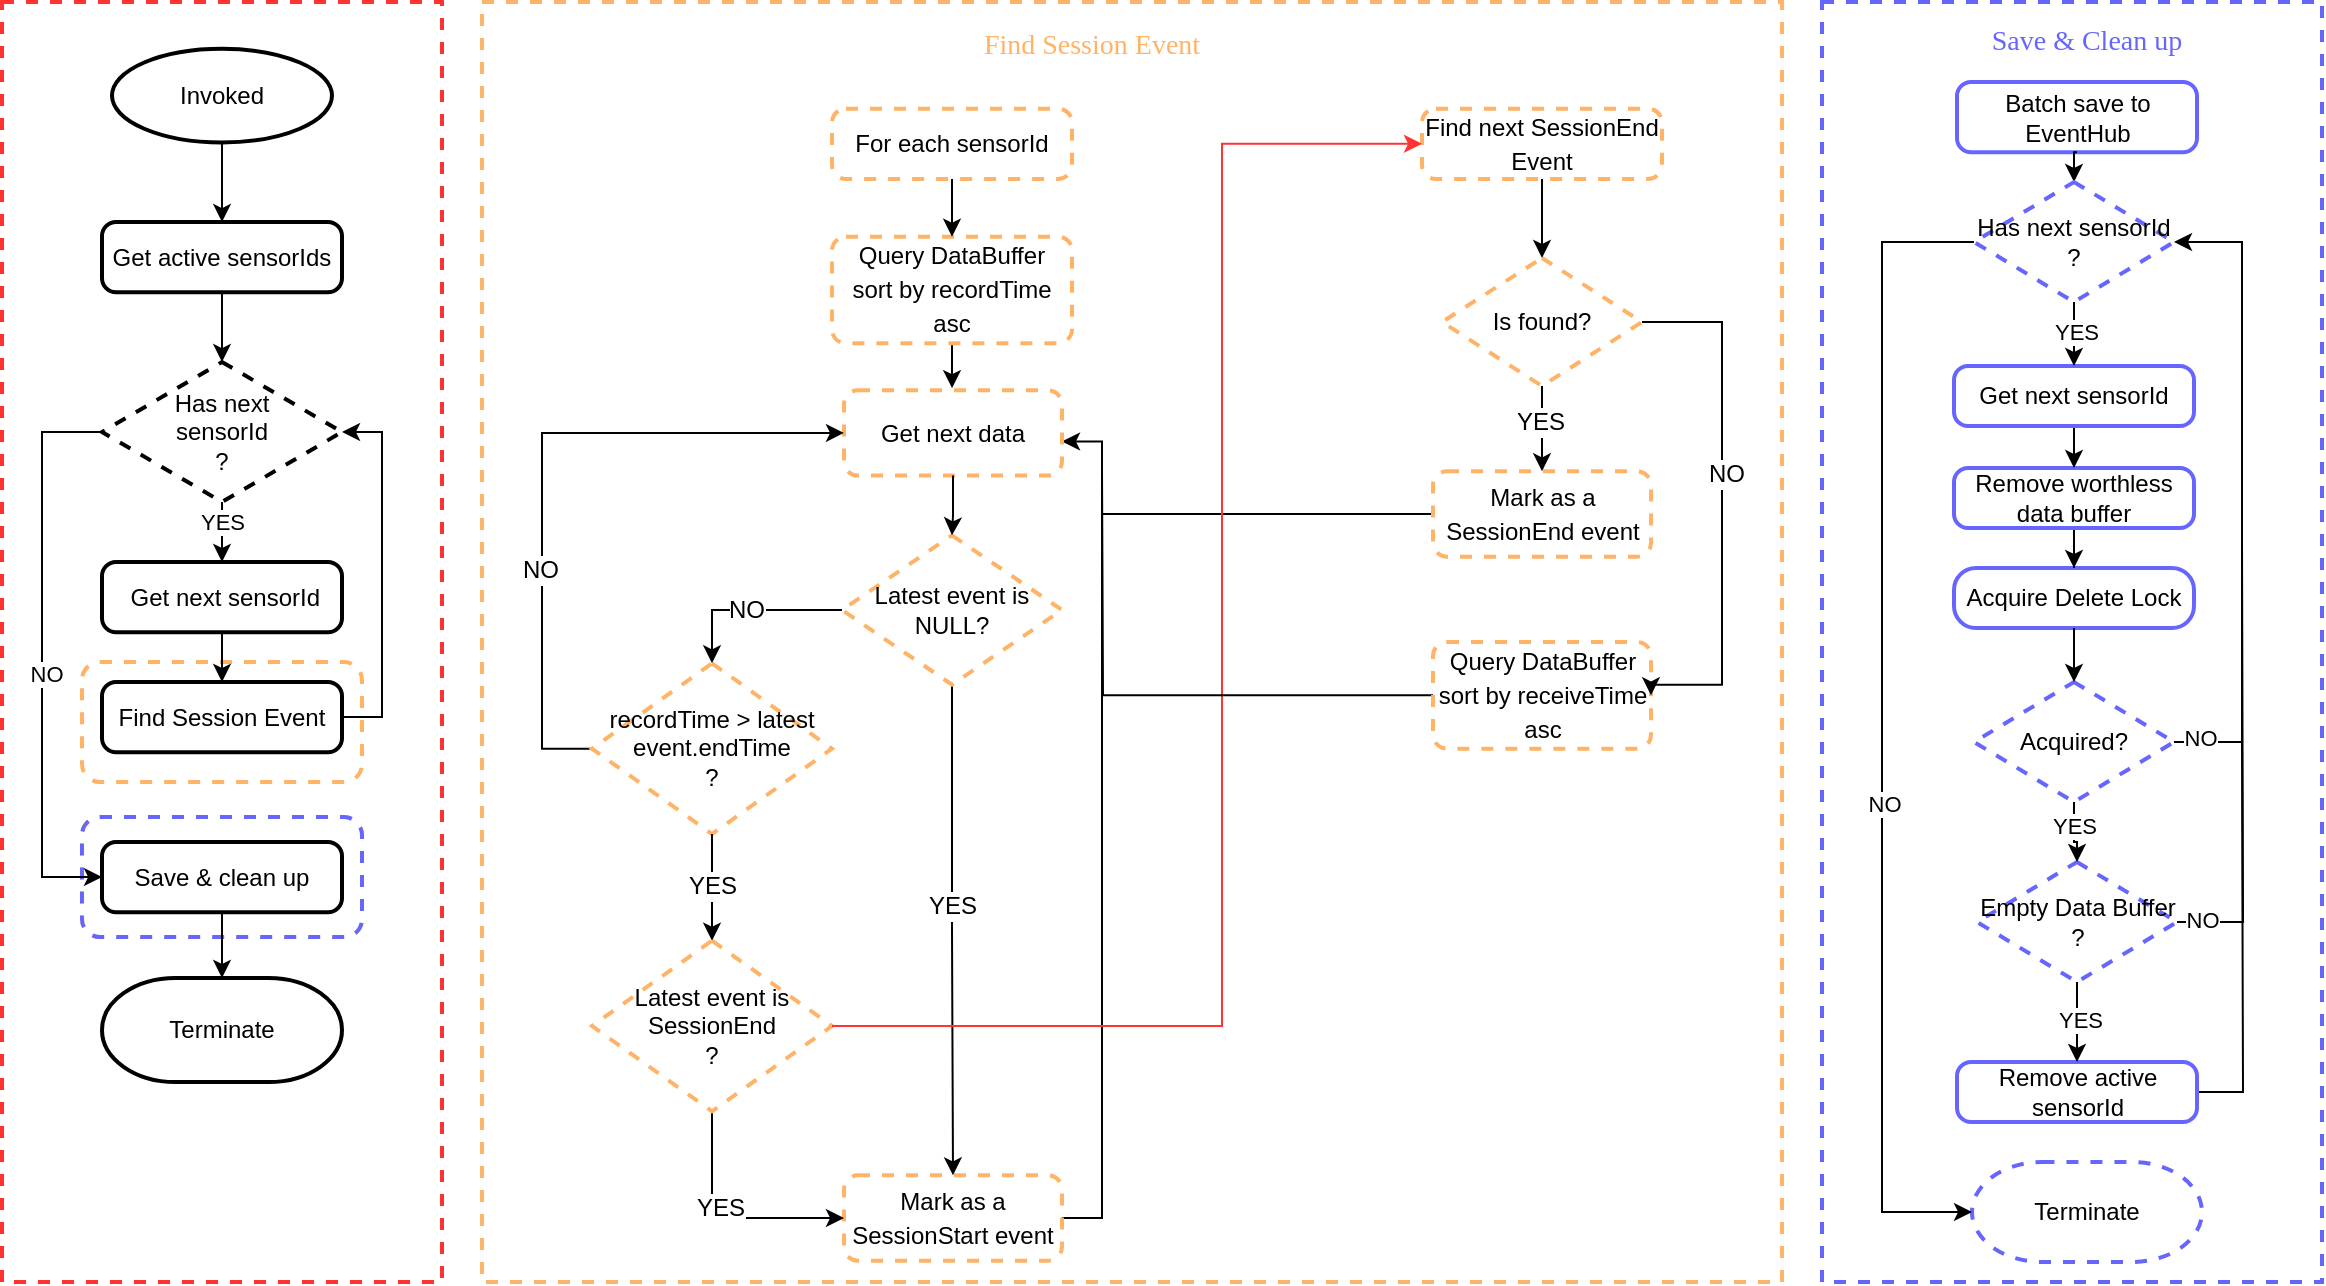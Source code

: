 <mxfile version="20.5.3" type="github"><diagram id="m2yf274t8tq8ouvesx9-" name="Page-1"><mxGraphModel dx="1426" dy="794" grid="1" gridSize="10" guides="1" tooltips="1" connect="1" arrows="1" fold="1" page="1" pageScale="1" pageWidth="827" pageHeight="1169" math="0" shadow="0"><root><mxCell id="0"/><mxCell id="1" parent="0"/><mxCell id="WBYgSGgt15CVEmpAPgP6-109" value="" style="group" vertex="1" connectable="0" parent="1"><mxGeometry x="81" y="70" width="1160" height="640" as="geometry"/></mxCell><mxCell id="WBYgSGgt15CVEmpAPgP6-24" value="" style="group" vertex="1" connectable="0" parent="WBYgSGgt15CVEmpAPgP6-109"><mxGeometry width="220" height="640" as="geometry"/></mxCell><mxCell id="zfzZaOAXR4KBhkY2sdG--44" value="" style="rounded=0;whiteSpace=wrap;html=1;dashed=1;labelBackgroundColor=#E6E6E6;strokeColor=#FF3333;strokeWidth=2;fillColor=#FFFFFF;gradientColor=none;align=center;container=0;" parent="WBYgSGgt15CVEmpAPgP6-24" vertex="1"><mxGeometry width="220" height="640" as="geometry"/></mxCell><mxCell id="WBYgSGgt15CVEmpAPgP6-23" value="" style="rounded=1;whiteSpace=wrap;html=1;dashed=1;strokeColor=#FFB366;strokeWidth=2;container=0;" vertex="1" parent="WBYgSGgt15CVEmpAPgP6-24"><mxGeometry x="40" y="407.55" width="140" height="60" as="geometry"/></mxCell><mxCell id="WBYgSGgt15CVEmpAPgP6-20" value="" style="rounded=1;whiteSpace=wrap;html=1;dashed=1;strokeColor=#6666FF;strokeWidth=2;container=0;" vertex="1" parent="WBYgSGgt15CVEmpAPgP6-24"><mxGeometry x="40" y="407.55" width="140" height="60" as="geometry"/></mxCell><mxCell id="WBYgSGgt15CVEmpAPgP6-19" value="" style="rounded=1;whiteSpace=wrap;html=1;dashed=1;strokeColor=#FFB366;strokeWidth=2;container=0;" vertex="1" parent="WBYgSGgt15CVEmpAPgP6-24"><mxGeometry x="40" y="330" width="140" height="60" as="geometry"/></mxCell><mxCell id="zfzZaOAXR4KBhkY2sdG--1" value="Terminate" style="strokeWidth=2;html=1;shape=mxgraph.flowchart.terminator;whiteSpace=wrap;align=center;container=0;" parent="WBYgSGgt15CVEmpAPgP6-24" vertex="1"><mxGeometry x="50" y="488" width="120" height="52" as="geometry"/></mxCell><mxCell id="zfzZaOAXR4KBhkY2sdG--2" value="Invoked" style="strokeWidth=2;html=1;shape=mxgraph.flowchart.start_1;whiteSpace=wrap;align=center;container=0;" parent="WBYgSGgt15CVEmpAPgP6-24" vertex="1"><mxGeometry x="55" y="23.404" width="110" height="46.809" as="geometry"/></mxCell><mxCell id="WBYgSGgt15CVEmpAPgP6-1" style="edgeStyle=orthogonalEdgeStyle;rounded=0;orthogonalLoop=1;jettySize=auto;html=1;entryX=0.5;entryY=0;entryDx=0;entryDy=0;entryPerimeter=0;" edge="1" parent="WBYgSGgt15CVEmpAPgP6-24" source="zfzZaOAXR4KBhkY2sdG--3"><mxGeometry relative="1" as="geometry"><mxPoint x="110" y="180.003" as="targetPoint"/></mxGeometry></mxCell><mxCell id="zfzZaOAXR4KBhkY2sdG--3" value="Get active sensorIds" style="rounded=1;whiteSpace=wrap;html=1;absoluteArcSize=1;arcSize=14;strokeWidth=2;align=center;container=0;" parent="WBYgSGgt15CVEmpAPgP6-24" vertex="1"><mxGeometry x="50" y="110.003" width="120" height="35.106" as="geometry"/></mxCell><mxCell id="zfzZaOAXR4KBhkY2sdG--4" style="edgeStyle=orthogonalEdgeStyle;rounded=0;orthogonalLoop=1;jettySize=auto;html=1;entryX=0.5;entryY=0;entryDx=0;entryDy=0;align=center;" parent="WBYgSGgt15CVEmpAPgP6-24" source="zfzZaOAXR4KBhkY2sdG--2" target="zfzZaOAXR4KBhkY2sdG--3" edge="1"><mxGeometry relative="1" as="geometry"/></mxCell><mxCell id="zfzZaOAXR4KBhkY2sdG--27" value="&amp;nbsp;Get next sensorId" style="rounded=1;whiteSpace=wrap;html=1;absoluteArcSize=1;arcSize=14;strokeWidth=2;align=center;container=0;" parent="WBYgSGgt15CVEmpAPgP6-24" vertex="1"><mxGeometry x="50" y="279.996" width="120" height="35.106" as="geometry"/></mxCell><mxCell id="WBYgSGgt15CVEmpAPgP6-7" style="edgeStyle=orthogonalEdgeStyle;rounded=0;orthogonalLoop=1;jettySize=auto;html=1;entryX=0.5;entryY=0;entryDx=0;entryDy=0;" edge="1" parent="WBYgSGgt15CVEmpAPgP6-24" source="WBYgSGgt15CVEmpAPgP6-3" target="zfzZaOAXR4KBhkY2sdG--27"><mxGeometry relative="1" as="geometry"/></mxCell><mxCell id="WBYgSGgt15CVEmpAPgP6-8" value="YES" style="edgeLabel;html=1;align=center;verticalAlign=middle;resizable=0;points=[];container=0;" vertex="1" connectable="0" parent="WBYgSGgt15CVEmpAPgP6-7"><mxGeometry x="0.2" relative="1" as="geometry"><mxPoint as="offset"/></mxGeometry></mxCell><mxCell id="WBYgSGgt15CVEmpAPgP6-3" value="Has next &lt;br&gt;sensorId&lt;br&gt;?" style="strokeWidth=2;html=1;shape=mxgraph.flowchart.decision;whiteSpace=wrap;dashed=1;container=0;" vertex="1" parent="WBYgSGgt15CVEmpAPgP6-24"><mxGeometry x="50" y="180" width="120" height="70" as="geometry"/></mxCell><mxCell id="WBYgSGgt15CVEmpAPgP6-14" style="edgeStyle=orthogonalEdgeStyle;rounded=0;orthogonalLoop=1;jettySize=auto;html=1;entryX=1;entryY=0.5;entryDx=0;entryDy=0;entryPerimeter=0;" edge="1" parent="WBYgSGgt15CVEmpAPgP6-24" source="WBYgSGgt15CVEmpAPgP6-9" target="WBYgSGgt15CVEmpAPgP6-3"><mxGeometry relative="1" as="geometry"><Array as="points"><mxPoint x="190" y="358"/><mxPoint x="190" y="215"/></Array></mxGeometry></mxCell><mxCell id="WBYgSGgt15CVEmpAPgP6-9" value="Find Session Event" style="rounded=1;whiteSpace=wrap;html=1;absoluteArcSize=1;arcSize=14;strokeWidth=2;align=center;container=0;" vertex="1" parent="WBYgSGgt15CVEmpAPgP6-24"><mxGeometry x="50" y="339.996" width="120" height="35.106" as="geometry"/></mxCell><mxCell id="WBYgSGgt15CVEmpAPgP6-11" style="edgeStyle=orthogonalEdgeStyle;rounded=0;orthogonalLoop=1;jettySize=auto;html=1;entryX=0.5;entryY=0;entryDx=0;entryDy=0;" edge="1" parent="WBYgSGgt15CVEmpAPgP6-24" source="zfzZaOAXR4KBhkY2sdG--27" target="WBYgSGgt15CVEmpAPgP6-9"><mxGeometry relative="1" as="geometry"/></mxCell><mxCell id="WBYgSGgt15CVEmpAPgP6-18" style="edgeStyle=orthogonalEdgeStyle;rounded=0;orthogonalLoop=1;jettySize=auto;html=1;entryX=0.5;entryY=0;entryDx=0;entryDy=0;entryPerimeter=0;" edge="1" parent="WBYgSGgt15CVEmpAPgP6-24" source="WBYgSGgt15CVEmpAPgP6-15" target="zfzZaOAXR4KBhkY2sdG--1"><mxGeometry relative="1" as="geometry"/></mxCell><mxCell id="WBYgSGgt15CVEmpAPgP6-15" value="Save &amp;amp; clean up" style="rounded=1;whiteSpace=wrap;html=1;absoluteArcSize=1;arcSize=14;strokeWidth=2;align=center;container=0;" vertex="1" parent="WBYgSGgt15CVEmpAPgP6-24"><mxGeometry x="50" y="419.996" width="120" height="35.106" as="geometry"/></mxCell><mxCell id="WBYgSGgt15CVEmpAPgP6-12" style="edgeStyle=orthogonalEdgeStyle;rounded=0;orthogonalLoop=1;jettySize=auto;html=1;entryX=0;entryY=0.5;entryDx=0;entryDy=0;" edge="1" parent="WBYgSGgt15CVEmpAPgP6-24" source="WBYgSGgt15CVEmpAPgP6-3" target="WBYgSGgt15CVEmpAPgP6-15"><mxGeometry relative="1" as="geometry"><mxPoint x="20" y="420" as="targetPoint"/><Array as="points"><mxPoint x="20" y="215"/><mxPoint x="20" y="438"/></Array></mxGeometry></mxCell><mxCell id="WBYgSGgt15CVEmpAPgP6-13" value="NO" style="edgeLabel;html=1;align=center;verticalAlign=middle;resizable=0;points=[];container=0;" vertex="1" connectable="0" parent="WBYgSGgt15CVEmpAPgP6-12"><mxGeometry x="0.066" y="2" relative="1" as="geometry"><mxPoint as="offset"/></mxGeometry></mxCell><mxCell id="WBYgSGgt15CVEmpAPgP6-59" value="" style="group" vertex="1" connectable="0" parent="WBYgSGgt15CVEmpAPgP6-109"><mxGeometry x="910" width="250" height="640" as="geometry"/></mxCell><mxCell id="zfzZaOAXR4KBhkY2sdG--72" value="" style="rounded=0;whiteSpace=wrap;html=1;dashed=1;labelBackgroundColor=#E6E6E6;strokeColor=#6666FF;strokeWidth=2;fillColor=#FFFFFF;gradientColor=none;align=center;container=0;" parent="WBYgSGgt15CVEmpAPgP6-59" vertex="1"><mxGeometry width="250" height="640" as="geometry"/></mxCell><mxCell id="WBYgSGgt15CVEmpAPgP6-4" value="Batch save to EventHub" style="rounded=1;whiteSpace=wrap;html=1;absoluteArcSize=1;arcSize=14;strokeWidth=2;align=center;container=0;strokeColor=#6666FF;" vertex="1" parent="WBYgSGgt15CVEmpAPgP6-59"><mxGeometry x="67.5" y="39.996" width="120" height="35.106" as="geometry"/></mxCell><mxCell id="zfzZaOAXR4KBhkY2sdG--116" value="Acquire Delete Lock" style="rounded=1;whiteSpace=wrap;html=1;absoluteArcSize=1;arcSize=22;strokeWidth=2;strokeColor=#6666FF;align=center;container=0;" parent="WBYgSGgt15CVEmpAPgP6-59" vertex="1"><mxGeometry x="66" y="283" width="120" height="30" as="geometry"/></mxCell><mxCell id="zfzZaOAXR4KBhkY2sdG--150" value="Terminate" style="strokeWidth=2;html=1;shape=mxgraph.flowchart.terminator;whiteSpace=wrap;rounded=1;dashed=1;labelBackgroundColor=#FFFFFF;strokeColor=#6666FF;fontFamily=Helvetica;fontSize=12;fontColor=#000000;fillColor=#FFFFFF;gradientColor=none;align=center;container=0;" parent="WBYgSGgt15CVEmpAPgP6-59" vertex="1"><mxGeometry x="75" y="580" width="115" height="50" as="geometry"/></mxCell><mxCell id="zfzZaOAXR4KBhkY2sdG--189" value="&lt;font color=&quot;#6666ff&quot; style=&quot;font-size: 14px;&quot; face=&quot;Comic Sans MS&quot;&gt;Save &amp;amp; Clean up&lt;/font&gt;" style="text;html=1;strokeColor=none;fillColor=none;align=center;verticalAlign=middle;whiteSpace=wrap;rounded=0;dashed=1;labelBackgroundColor=#FFFFFF;strokeWidth=2;container=0;" parent="WBYgSGgt15CVEmpAPgP6-59" vertex="1"><mxGeometry x="45" y="20" width="175" as="geometry"/></mxCell><mxCell id="WBYgSGgt15CVEmpAPgP6-39" style="edgeStyle=orthogonalEdgeStyle;rounded=0;orthogonalLoop=1;jettySize=auto;html=1;entryX=0.5;entryY=0;entryDx=0;entryDy=0;" edge="1" parent="WBYgSGgt15CVEmpAPgP6-59" source="WBYgSGgt15CVEmpAPgP6-28" target="zfzZaOAXR4KBhkY2sdG--116"><mxGeometry relative="1" as="geometry"/></mxCell><mxCell id="WBYgSGgt15CVEmpAPgP6-28" value="Remove worthless data buffer" style="rounded=1;whiteSpace=wrap;html=1;absoluteArcSize=1;arcSize=14;strokeWidth=2;strokeColor=#6666FF;align=center;container=0;" vertex="1" parent="WBYgSGgt15CVEmpAPgP6-59"><mxGeometry x="66" y="233" width="120" height="30" as="geometry"/></mxCell><mxCell id="WBYgSGgt15CVEmpAPgP6-29" value="Acquired?" style="strokeWidth=2;html=1;shape=mxgraph.flowchart.decision;whiteSpace=wrap;rounded=1;dashed=1;strokeColor=#6666FF;" vertex="1" parent="WBYgSGgt15CVEmpAPgP6-59"><mxGeometry x="76" y="340" width="100" height="60" as="geometry"/></mxCell><mxCell id="WBYgSGgt15CVEmpAPgP6-36" style="edgeStyle=orthogonalEdgeStyle;rounded=0;orthogonalLoop=1;jettySize=auto;html=1;entryX=0.5;entryY=0;entryDx=0;entryDy=0;entryPerimeter=0;" edge="1" parent="WBYgSGgt15CVEmpAPgP6-59" source="zfzZaOAXR4KBhkY2sdG--116" target="WBYgSGgt15CVEmpAPgP6-29"><mxGeometry relative="1" as="geometry"/></mxCell><mxCell id="WBYgSGgt15CVEmpAPgP6-42" style="edgeStyle=orthogonalEdgeStyle;rounded=0;orthogonalLoop=1;jettySize=auto;html=1;endArrow=none;endFill=0;" edge="1" parent="WBYgSGgt15CVEmpAPgP6-59" source="WBYgSGgt15CVEmpAPgP6-30"><mxGeometry relative="1" as="geometry"><mxPoint x="210" y="270" as="targetPoint"/></mxGeometry></mxCell><mxCell id="WBYgSGgt15CVEmpAPgP6-58" value="NO" style="edgeLabel;html=1;align=center;verticalAlign=middle;resizable=0;points=[];" vertex="1" connectable="0" parent="WBYgSGgt15CVEmpAPgP6-42"><mxGeometry x="-0.906" y="1" relative="1" as="geometry"><mxPoint x="2" as="offset"/></mxGeometry></mxCell><mxCell id="WBYgSGgt15CVEmpAPgP6-30" value="Empty Data Buffer&lt;br&gt;?" style="strokeWidth=2;html=1;shape=mxgraph.flowchart.decision;whiteSpace=wrap;rounded=1;dashed=1;strokeColor=#6666FF;" vertex="1" parent="WBYgSGgt15CVEmpAPgP6-59"><mxGeometry x="77.5" y="430" width="100" height="60" as="geometry"/></mxCell><mxCell id="WBYgSGgt15CVEmpAPgP6-40" style="edgeStyle=orthogonalEdgeStyle;rounded=0;orthogonalLoop=1;jettySize=auto;html=1;entryX=0.5;entryY=0;entryDx=0;entryDy=0;entryPerimeter=0;" edge="1" parent="WBYgSGgt15CVEmpAPgP6-59" source="WBYgSGgt15CVEmpAPgP6-29" target="WBYgSGgt15CVEmpAPgP6-30"><mxGeometry relative="1" as="geometry"/></mxCell><mxCell id="WBYgSGgt15CVEmpAPgP6-41" value="YES" style="edgeLabel;html=1;align=center;verticalAlign=middle;resizable=0;points=[];" vertex="1" connectable="0" parent="WBYgSGgt15CVEmpAPgP6-40"><mxGeometry x="-0.28" relative="1" as="geometry"><mxPoint as="offset"/></mxGeometry></mxCell><mxCell id="WBYgSGgt15CVEmpAPgP6-46" style="edgeStyle=orthogonalEdgeStyle;rounded=0;orthogonalLoop=1;jettySize=auto;html=1;endArrow=none;endFill=0;" edge="1" parent="WBYgSGgt15CVEmpAPgP6-59" source="WBYgSGgt15CVEmpAPgP6-31"><mxGeometry relative="1" as="geometry"><mxPoint x="210" y="370" as="targetPoint"/></mxGeometry></mxCell><mxCell id="WBYgSGgt15CVEmpAPgP6-31" value="Remove active sensorId" style="rounded=1;whiteSpace=wrap;html=1;absoluteArcSize=1;arcSize=14;strokeWidth=2;strokeColor=#6666FF;align=center;container=0;" vertex="1" parent="WBYgSGgt15CVEmpAPgP6-59"><mxGeometry x="67.5" y="530" width="120" height="30" as="geometry"/></mxCell><mxCell id="WBYgSGgt15CVEmpAPgP6-43" style="edgeStyle=orthogonalEdgeStyle;rounded=0;orthogonalLoop=1;jettySize=auto;html=1;entryX=0.5;entryY=0;entryDx=0;entryDy=0;" edge="1" parent="WBYgSGgt15CVEmpAPgP6-59" source="WBYgSGgt15CVEmpAPgP6-30" target="WBYgSGgt15CVEmpAPgP6-31"><mxGeometry relative="1" as="geometry"/></mxCell><mxCell id="WBYgSGgt15CVEmpAPgP6-44" value="YES" style="edgeLabel;html=1;align=center;verticalAlign=middle;resizable=0;points=[];" vertex="1" connectable="0" parent="WBYgSGgt15CVEmpAPgP6-43"><mxGeometry x="0.05" y="3" relative="1" as="geometry"><mxPoint x="-2" y="-2" as="offset"/></mxGeometry></mxCell><mxCell id="WBYgSGgt15CVEmpAPgP6-48" style="edgeStyle=orthogonalEdgeStyle;rounded=0;orthogonalLoop=1;jettySize=auto;html=1;entryX=0.5;entryY=0;entryDx=0;entryDy=0;entryPerimeter=0;exitX=0.5;exitY=1;exitDx=0;exitDy=0;" edge="1" parent="WBYgSGgt15CVEmpAPgP6-59" source="WBYgSGgt15CVEmpAPgP6-4" target="WBYgSGgt15CVEmpAPgP6-49"><mxGeometry relative="1" as="geometry"><mxPoint x="127.5" y="150" as="targetPoint"/></mxGeometry></mxCell><mxCell id="WBYgSGgt15CVEmpAPgP6-56" style="edgeStyle=orthogonalEdgeStyle;rounded=0;orthogonalLoop=1;jettySize=auto;html=1;" edge="1" parent="WBYgSGgt15CVEmpAPgP6-59" source="WBYgSGgt15CVEmpAPgP6-47" target="WBYgSGgt15CVEmpAPgP6-28"><mxGeometry relative="1" as="geometry"/></mxCell><mxCell id="WBYgSGgt15CVEmpAPgP6-47" value="Get next sensorId" style="rounded=1;whiteSpace=wrap;html=1;absoluteArcSize=1;arcSize=14;strokeWidth=2;strokeColor=#6666FF;align=center;container=0;" vertex="1" parent="WBYgSGgt15CVEmpAPgP6-59"><mxGeometry x="66" y="182" width="120" height="30" as="geometry"/></mxCell><mxCell id="WBYgSGgt15CVEmpAPgP6-52" style="edgeStyle=orthogonalEdgeStyle;rounded=0;orthogonalLoop=1;jettySize=auto;html=1;entryX=0.5;entryY=0;entryDx=0;entryDy=0;" edge="1" parent="WBYgSGgt15CVEmpAPgP6-59" source="WBYgSGgt15CVEmpAPgP6-49" target="WBYgSGgt15CVEmpAPgP6-47"><mxGeometry relative="1" as="geometry"/></mxCell><mxCell id="WBYgSGgt15CVEmpAPgP6-53" value="YES" style="edgeLabel;html=1;align=center;verticalAlign=middle;resizable=0;points=[];" vertex="1" connectable="0" parent="WBYgSGgt15CVEmpAPgP6-52"><mxGeometry x="-0.4" y="1" relative="1" as="geometry"><mxPoint as="offset"/></mxGeometry></mxCell><mxCell id="WBYgSGgt15CVEmpAPgP6-54" style="edgeStyle=orthogonalEdgeStyle;rounded=0;orthogonalLoop=1;jettySize=auto;html=1;entryX=0;entryY=0.5;entryDx=0;entryDy=0;entryPerimeter=0;" edge="1" parent="WBYgSGgt15CVEmpAPgP6-59" source="WBYgSGgt15CVEmpAPgP6-49" target="zfzZaOAXR4KBhkY2sdG--150"><mxGeometry relative="1" as="geometry"><Array as="points"><mxPoint x="30" y="120"/><mxPoint x="30" y="605"/></Array></mxGeometry></mxCell><mxCell id="WBYgSGgt15CVEmpAPgP6-55" value="NO" style="edgeLabel;html=1;align=center;verticalAlign=middle;resizable=0;points=[];" vertex="1" connectable="0" parent="WBYgSGgt15CVEmpAPgP6-54"><mxGeometry x="0.134" y="1" relative="1" as="geometry"><mxPoint as="offset"/></mxGeometry></mxCell><mxCell id="WBYgSGgt15CVEmpAPgP6-49" value="Has next sensorId&lt;br&gt;?" style="strokeWidth=2;html=1;shape=mxgraph.flowchart.decision;whiteSpace=wrap;rounded=1;dashed=1;strokeColor=#6666FF;" vertex="1" parent="WBYgSGgt15CVEmpAPgP6-59"><mxGeometry x="76" y="90" width="100" height="60" as="geometry"/></mxCell><mxCell id="WBYgSGgt15CVEmpAPgP6-33" style="edgeStyle=orthogonalEdgeStyle;rounded=0;orthogonalLoop=1;jettySize=auto;html=1;entryX=1;entryY=0.5;entryDx=0;entryDy=0;exitX=1;exitY=0.5;exitDx=0;exitDy=0;exitPerimeter=0;entryPerimeter=0;" edge="1" parent="WBYgSGgt15CVEmpAPgP6-59" source="WBYgSGgt15CVEmpAPgP6-29" target="WBYgSGgt15CVEmpAPgP6-49"><mxGeometry relative="1" as="geometry"><mxPoint x="187.5" y="165" as="targetPoint"/><Array as="points"><mxPoint x="210" y="370"/><mxPoint x="210" y="120"/></Array></mxGeometry></mxCell><mxCell id="WBYgSGgt15CVEmpAPgP6-57" value="NO" style="edgeLabel;html=1;align=center;verticalAlign=middle;resizable=0;points=[];" vertex="1" connectable="0" parent="WBYgSGgt15CVEmpAPgP6-33"><mxGeometry x="-0.937" y="2" relative="1" as="geometry"><mxPoint x="3" as="offset"/></mxGeometry></mxCell><mxCell id="WBYgSGgt15CVEmpAPgP6-108" value="" style="group" vertex="1" connectable="0" parent="WBYgSGgt15CVEmpAPgP6-109"><mxGeometry x="240" width="650" height="640" as="geometry"/></mxCell><mxCell id="zfzZaOAXR4KBhkY2sdG--48" value="" style="rounded=0;whiteSpace=wrap;html=1;dashed=1;labelBackgroundColor=#E6E6E6;strokeColor=#FFB366;strokeWidth=2;fillColor=#FFFFFF;gradientColor=none;align=center;container=0;" parent="WBYgSGgt15CVEmpAPgP6-108" vertex="1"><mxGeometry width="650" height="640.0" as="geometry"/></mxCell><mxCell id="zfzZaOAXR4KBhkY2sdG--136" value="&lt;font color=&quot;#ffb366&quot;&gt;&lt;font style=&quot;font-size: 14px;&quot; face=&quot;Comic Sans MS&quot;&gt;Find Session Event&lt;/font&gt;&lt;/font&gt;" style="text;html=1;strokeColor=none;fillColor=none;align=center;verticalAlign=middle;whiteSpace=wrap;rounded=0;dashed=1;labelBackgroundColor=#FFFFFF;strokeWidth=2;container=0;" parent="WBYgSGgt15CVEmpAPgP6-108" vertex="1"><mxGeometry x="230" y="6.4" width="150" height="32" as="geometry"/></mxCell><mxCell id="WBYgSGgt15CVEmpAPgP6-67" style="edgeStyle=orthogonalEdgeStyle;rounded=0;orthogonalLoop=1;jettySize=auto;html=1;fontFamily=Helvetica;fontSize=12;fontColor=#000000;endArrow=classic;endFill=1;" edge="1" parent="WBYgSGgt15CVEmpAPgP6-108" source="WBYgSGgt15CVEmpAPgP6-60"><mxGeometry relative="1" as="geometry"><mxPoint x="235" y="193.067" as="targetPoint"/></mxGeometry></mxCell><mxCell id="WBYgSGgt15CVEmpAPgP6-60" value="&lt;font style=&quot;font-size: 12px;&quot; face=&quot;Helvetica&quot; color=&quot;#000000&quot;&gt;Query DataBuffer &lt;br&gt;sort by recordTime asc&lt;br&gt;&lt;/font&gt;" style="rounded=1;whiteSpace=wrap;html=1;absoluteArcSize=1;arcSize=14;strokeWidth=2;dashed=1;strokeColor=#FFB366;fontFamily=Comic Sans MS;fontSize=14;fontColor=#FFB366;" vertex="1" parent="WBYgSGgt15CVEmpAPgP6-108"><mxGeometry x="175" y="117.333" width="120" height="53.333" as="geometry"/></mxCell><mxCell id="WBYgSGgt15CVEmpAPgP6-64" style="edgeStyle=orthogonalEdgeStyle;rounded=0;orthogonalLoop=1;jettySize=auto;html=1;entryX=0.5;entryY=0;entryDx=0;entryDy=0;fontFamily=Helvetica;fontSize=12;fontColor=#000000;endArrow=classic;endFill=1;" edge="1" parent="WBYgSGgt15CVEmpAPgP6-108" source="WBYgSGgt15CVEmpAPgP6-62" target="WBYgSGgt15CVEmpAPgP6-60"><mxGeometry relative="1" as="geometry"/></mxCell><mxCell id="WBYgSGgt15CVEmpAPgP6-62" value="&lt;span style=&quot;color: rgb(0, 0, 0); font-family: Helvetica; font-size: 12px; background-color: rgb(255, 255, 255);&quot;&gt;For each sensorId&lt;/span&gt;" style="rounded=1;whiteSpace=wrap;html=1;absoluteArcSize=1;arcSize=14;strokeWidth=2;dashed=1;strokeColor=#FFB366;fontFamily=Comic Sans MS;fontSize=14;fontColor=#FFB366;" vertex="1" parent="WBYgSGgt15CVEmpAPgP6-108"><mxGeometry x="175" y="53.333" width="120" height="35.2" as="geometry"/></mxCell><mxCell id="WBYgSGgt15CVEmpAPgP6-75" style="edgeStyle=orthogonalEdgeStyle;rounded=0;orthogonalLoop=1;jettySize=auto;html=1;entryX=1;entryY=0.5;entryDx=0;entryDy=0;entryPerimeter=0;fontFamily=Helvetica;fontSize=12;fontColor=#000000;endArrow=classic;endFill=1;" edge="1" parent="WBYgSGgt15CVEmpAPgP6-108" source="WBYgSGgt15CVEmpAPgP6-71"><mxGeometry relative="1" as="geometry"><mxPoint x="290" y="219.733" as="targetPoint"/><Array as="points"><mxPoint x="310" y="608.0"/><mxPoint x="310" y="219.733"/></Array></mxGeometry></mxCell><mxCell id="WBYgSGgt15CVEmpAPgP6-71" value="&lt;font color=&quot;#000000&quot; style=&quot;font-size: 12px;&quot; face=&quot;Helvetica&quot;&gt;Mark as a SessionStart event&lt;/font&gt;" style="rounded=1;whiteSpace=wrap;html=1;absoluteArcSize=1;arcSize=14;strokeWidth=2;dashed=1;strokeColor=#FFB366;fontFamily=Comic Sans MS;fontSize=14;fontColor=#FFB366;" vertex="1" parent="WBYgSGgt15CVEmpAPgP6-108"><mxGeometry x="181" y="586.667" width="109" height="42.667" as="geometry"/></mxCell><mxCell id="WBYgSGgt15CVEmpAPgP6-77" value="&lt;font style=&quot;font-size: 12px;&quot; face=&quot;Helvetica&quot; color=&quot;#000000&quot;&gt;Find next SessionEnd Event&lt;/font&gt;" style="rounded=1;whiteSpace=wrap;html=1;absoluteArcSize=1;arcSize=14;strokeWidth=2;dashed=1;strokeColor=#FFB366;fontFamily=Comic Sans MS;fontSize=14;fontColor=#FFB366;" vertex="1" parent="WBYgSGgt15CVEmpAPgP6-108"><mxGeometry x="470" y="53.333" width="120" height="35.2" as="geometry"/></mxCell><mxCell id="WBYgSGgt15CVEmpAPgP6-79" value="Is found?" style="strokeWidth=2;html=1;shape=mxgraph.flowchart.decision;whiteSpace=wrap;rounded=1;dashed=1;strokeColor=#FFB366;fontFamily=Helvetica;fontSize=12;fontColor=#000000;" vertex="1" parent="WBYgSGgt15CVEmpAPgP6-108"><mxGeometry x="480" y="128" width="100" height="64" as="geometry"/></mxCell><mxCell id="WBYgSGgt15CVEmpAPgP6-80" style="edgeStyle=orthogonalEdgeStyle;rounded=0;orthogonalLoop=1;jettySize=auto;html=1;entryX=0.5;entryY=0;entryDx=0;entryDy=0;entryPerimeter=0;fontFamily=Helvetica;fontSize=12;fontColor=#000000;endArrow=classic;endFill=1;" edge="1" parent="WBYgSGgt15CVEmpAPgP6-108" source="WBYgSGgt15CVEmpAPgP6-77" target="WBYgSGgt15CVEmpAPgP6-79"><mxGeometry relative="1" as="geometry"/></mxCell><mxCell id="WBYgSGgt15CVEmpAPgP6-85" style="edgeStyle=orthogonalEdgeStyle;rounded=0;orthogonalLoop=1;jettySize=auto;html=1;strokeColor=#000000;fontFamily=Helvetica;fontSize=12;fontColor=#000000;endArrow=none;endFill=0;" edge="1" parent="WBYgSGgt15CVEmpAPgP6-108" source="WBYgSGgt15CVEmpAPgP6-81"><mxGeometry relative="1" as="geometry"><mxPoint x="310" y="256" as="targetPoint"/></mxGeometry></mxCell><mxCell id="WBYgSGgt15CVEmpAPgP6-81" value="&lt;font color=&quot;#000000&quot; style=&quot;font-size: 12px;&quot; face=&quot;Helvetica&quot;&gt;Mark as a SessionEnd event&lt;/font&gt;" style="rounded=1;whiteSpace=wrap;html=1;absoluteArcSize=1;arcSize=14;strokeWidth=2;dashed=1;strokeColor=#FFB366;fontFamily=Comic Sans MS;fontSize=14;fontColor=#FFB366;" vertex="1" parent="WBYgSGgt15CVEmpAPgP6-108"><mxGeometry x="475.5" y="234.667" width="109" height="42.667" as="geometry"/></mxCell><mxCell id="WBYgSGgt15CVEmpAPgP6-82" style="edgeStyle=orthogonalEdgeStyle;rounded=0;orthogonalLoop=1;jettySize=auto;html=1;entryX=0.5;entryY=0;entryDx=0;entryDy=0;fontFamily=Helvetica;fontSize=12;fontColor=#000000;endArrow=classic;endFill=1;" edge="1" parent="WBYgSGgt15CVEmpAPgP6-108" source="WBYgSGgt15CVEmpAPgP6-79" target="WBYgSGgt15CVEmpAPgP6-81"><mxGeometry relative="1" as="geometry"/></mxCell><mxCell id="WBYgSGgt15CVEmpAPgP6-83" value="YES" style="edgeLabel;html=1;align=center;verticalAlign=middle;resizable=0;points=[];fontSize=12;fontFamily=Helvetica;fontColor=#000000;" vertex="1" connectable="0" parent="WBYgSGgt15CVEmpAPgP6-82"><mxGeometry x="-0.167" y="-1" relative="1" as="geometry"><mxPoint as="offset"/></mxGeometry></mxCell><mxCell id="WBYgSGgt15CVEmpAPgP6-86" value="&lt;font face=&quot;Helvetica&quot; color=&quot;#000000&quot;&gt;&lt;span style=&quot;font-size: 12px;&quot;&gt;Get next data&lt;/span&gt;&lt;/font&gt;" style="rounded=1;whiteSpace=wrap;html=1;absoluteArcSize=1;arcSize=14;strokeWidth=2;dashed=1;strokeColor=#FFB366;fontFamily=Comic Sans MS;fontSize=14;fontColor=#FFB366;" vertex="1" parent="WBYgSGgt15CVEmpAPgP6-108"><mxGeometry x="181" y="194.133" width="109" height="42.667" as="geometry"/></mxCell><mxCell id="WBYgSGgt15CVEmpAPgP6-90" style="edgeStyle=orthogonalEdgeStyle;rounded=0;orthogonalLoop=1;jettySize=auto;html=1;entryX=0.5;entryY=0;entryDx=0;entryDy=0;strokeColor=#000000;fontFamily=Helvetica;fontSize=12;fontColor=#000000;endArrow=classic;endFill=1;" edge="1" parent="WBYgSGgt15CVEmpAPgP6-108" source="WBYgSGgt15CVEmpAPgP6-88" target="WBYgSGgt15CVEmpAPgP6-71"><mxGeometry relative="1" as="geometry"/></mxCell><mxCell id="WBYgSGgt15CVEmpAPgP6-91" value="YES" style="edgeLabel;html=1;align=center;verticalAlign=middle;resizable=0;points=[];fontSize=12;fontFamily=Helvetica;fontColor=#000000;" vertex="1" connectable="0" parent="WBYgSGgt15CVEmpAPgP6-90"><mxGeometry x="-0.104" relative="1" as="geometry"><mxPoint as="offset"/></mxGeometry></mxCell><mxCell id="WBYgSGgt15CVEmpAPgP6-88" value="Latest event is NULL?" style="strokeWidth=2;html=1;shape=mxgraph.flowchart.decision;whiteSpace=wrap;rounded=1;dashed=1;strokeColor=#FFB366;fontFamily=Helvetica;fontSize=12;fontColor=#000000;" vertex="1" parent="WBYgSGgt15CVEmpAPgP6-108"><mxGeometry x="180" y="266.667" width="110" height="74.667" as="geometry"/></mxCell><mxCell id="WBYgSGgt15CVEmpAPgP6-70" style="edgeStyle=orthogonalEdgeStyle;rounded=0;orthogonalLoop=1;jettySize=auto;html=1;fontFamily=Helvetica;fontSize=12;fontColor=#000000;endArrow=classic;endFill=1;exitX=0.5;exitY=1;exitDx=0;exitDy=0;" edge="1" parent="WBYgSGgt15CVEmpAPgP6-108" source="WBYgSGgt15CVEmpAPgP6-86" target="WBYgSGgt15CVEmpAPgP6-88"><mxGeometry relative="1" as="geometry"><mxPoint x="235" y="246.4" as="sourcePoint"/><mxPoint x="235" y="320.0" as="targetPoint"/></mxGeometry></mxCell><mxCell id="WBYgSGgt15CVEmpAPgP6-97" style="edgeStyle=orthogonalEdgeStyle;rounded=0;orthogonalLoop=1;jettySize=auto;html=1;entryX=0;entryY=0.5;entryDx=0;entryDy=0;strokeColor=#000000;fontFamily=Helvetica;fontSize=12;fontColor=#000000;endArrow=classic;endFill=1;" edge="1" parent="WBYgSGgt15CVEmpAPgP6-108" source="WBYgSGgt15CVEmpAPgP6-89" target="WBYgSGgt15CVEmpAPgP6-86"><mxGeometry relative="1" as="geometry"><Array as="points"><mxPoint x="30" y="373.333"/><mxPoint x="30" y="215.467"/></Array></mxGeometry></mxCell><mxCell id="WBYgSGgt15CVEmpAPgP6-98" value="NO" style="edgeLabel;html=1;align=center;verticalAlign=middle;resizable=0;points=[];fontSize=12;fontFamily=Helvetica;fontColor=#000000;" vertex="1" connectable="0" parent="WBYgSGgt15CVEmpAPgP6-97"><mxGeometry x="-0.315" y="1" relative="1" as="geometry"><mxPoint as="offset"/></mxGeometry></mxCell><mxCell id="WBYgSGgt15CVEmpAPgP6-89" value="recordTime &amp;gt; latest event.endTime&lt;br&gt;?" style="strokeWidth=2;html=1;shape=mxgraph.flowchart.decision;whiteSpace=wrap;rounded=1;dashed=1;strokeColor=#FFB366;fontFamily=Helvetica;fontSize=12;fontColor=#000000;" vertex="1" parent="WBYgSGgt15CVEmpAPgP6-108"><mxGeometry x="55" y="330.667" width="120" height="85.333" as="geometry"/></mxCell><mxCell id="WBYgSGgt15CVEmpAPgP6-92" style="edgeStyle=orthogonalEdgeStyle;rounded=0;orthogonalLoop=1;jettySize=auto;html=1;entryX=0.5;entryY=0;entryDx=0;entryDy=0;entryPerimeter=0;strokeColor=#000000;fontFamily=Helvetica;fontSize=12;fontColor=#000000;endArrow=classic;endFill=1;" edge="1" parent="WBYgSGgt15CVEmpAPgP6-108" source="WBYgSGgt15CVEmpAPgP6-88" target="WBYgSGgt15CVEmpAPgP6-89"><mxGeometry relative="1" as="geometry"/></mxCell><mxCell id="WBYgSGgt15CVEmpAPgP6-93" value="NO" style="edgeLabel;html=1;align=center;verticalAlign=middle;resizable=0;points=[];fontSize=12;fontFamily=Helvetica;fontColor=#000000;" vertex="1" connectable="0" parent="WBYgSGgt15CVEmpAPgP6-92"><mxGeometry x="0.052" relative="1" as="geometry"><mxPoint as="offset"/></mxGeometry></mxCell><mxCell id="WBYgSGgt15CVEmpAPgP6-100" style="edgeStyle=orthogonalEdgeStyle;rounded=0;orthogonalLoop=1;jettySize=auto;html=1;entryX=0;entryY=0.5;entryDx=0;entryDy=0;strokeColor=#000000;fontFamily=Helvetica;fontSize=12;fontColor=#000000;endArrow=classic;endFill=1;" edge="1" parent="WBYgSGgt15CVEmpAPgP6-108" source="WBYgSGgt15CVEmpAPgP6-99" target="WBYgSGgt15CVEmpAPgP6-71"><mxGeometry relative="1" as="geometry"><Array as="points"><mxPoint x="115" y="608.0"/></Array></mxGeometry></mxCell><mxCell id="WBYgSGgt15CVEmpAPgP6-101" value="YES" style="edgeLabel;html=1;align=center;verticalAlign=middle;resizable=0;points=[];fontSize=12;fontFamily=Helvetica;fontColor=#000000;" vertex="1" connectable="0" parent="WBYgSGgt15CVEmpAPgP6-100"><mxGeometry x="-0.148" y="-3" relative="1" as="geometry"><mxPoint x="7" y="-3" as="offset"/></mxGeometry></mxCell><mxCell id="WBYgSGgt15CVEmpAPgP6-99" value="Latest event is SessionEnd&lt;br&gt;?" style="strokeWidth=2;html=1;shape=mxgraph.flowchart.decision;whiteSpace=wrap;rounded=1;dashed=1;strokeColor=#FFB366;fontFamily=Helvetica;fontSize=12;fontColor=#000000;" vertex="1" parent="WBYgSGgt15CVEmpAPgP6-108"><mxGeometry x="55" y="469.333" width="120" height="85.333" as="geometry"/></mxCell><mxCell id="WBYgSGgt15CVEmpAPgP6-78" style="edgeStyle=orthogonalEdgeStyle;rounded=0;orthogonalLoop=1;jettySize=auto;html=1;entryX=0;entryY=0.5;entryDx=0;entryDy=0;fontFamily=Helvetica;fontSize=12;fontColor=#000000;endArrow=classic;endFill=1;strokeColor=#FF3333;exitX=1;exitY=0.5;exitDx=0;exitDy=0;exitPerimeter=0;" edge="1" parent="WBYgSGgt15CVEmpAPgP6-108" source="WBYgSGgt15CVEmpAPgP6-99" target="WBYgSGgt15CVEmpAPgP6-77"><mxGeometry relative="1" as="geometry"><mxPoint x="290" y="357.333" as="sourcePoint"/><Array as="points"><mxPoint x="370" y="512"/><mxPoint x="370" y="71.467"/></Array></mxGeometry></mxCell><mxCell id="WBYgSGgt15CVEmpAPgP6-102" style="edgeStyle=orthogonalEdgeStyle;rounded=0;orthogonalLoop=1;jettySize=auto;html=1;entryX=0.5;entryY=0;entryDx=0;entryDy=0;entryPerimeter=0;strokeColor=#000000;fontFamily=Helvetica;fontSize=12;fontColor=#000000;endArrow=classic;endFill=1;" edge="1" parent="WBYgSGgt15CVEmpAPgP6-108" source="WBYgSGgt15CVEmpAPgP6-89" target="WBYgSGgt15CVEmpAPgP6-99"><mxGeometry relative="1" as="geometry"/></mxCell><mxCell id="WBYgSGgt15CVEmpAPgP6-103" value="YES" style="edgeLabel;html=1;align=center;verticalAlign=middle;resizable=0;points=[];fontSize=12;fontFamily=Helvetica;fontColor=#000000;" vertex="1" connectable="0" parent="WBYgSGgt15CVEmpAPgP6-102"><mxGeometry x="0.24" relative="1" as="geometry"><mxPoint y="-7" as="offset"/></mxGeometry></mxCell><mxCell id="WBYgSGgt15CVEmpAPgP6-107" style="edgeStyle=orthogonalEdgeStyle;rounded=0;orthogonalLoop=1;jettySize=auto;html=1;strokeColor=#000000;fontFamily=Helvetica;fontSize=12;fontColor=#000000;endArrow=none;endFill=0;" edge="1" parent="WBYgSGgt15CVEmpAPgP6-108" source="WBYgSGgt15CVEmpAPgP6-104"><mxGeometry relative="1" as="geometry"><mxPoint x="310" y="234.667" as="targetPoint"/></mxGeometry></mxCell><mxCell id="WBYgSGgt15CVEmpAPgP6-104" value="&lt;span style=&quot;color: rgb(0, 0, 0); font-family: Helvetica; font-size: 12px;&quot;&gt;Query DataBuffer&lt;/span&gt;&lt;br style=&quot;color: rgb(0, 0, 0); font-family: Helvetica; font-size: 12px;&quot;&gt;&lt;span style=&quot;color: rgb(0, 0, 0); font-family: Helvetica; font-size: 12px;&quot;&gt;sort by receiveTime asc&lt;/span&gt;" style="rounded=1;whiteSpace=wrap;html=1;absoluteArcSize=1;arcSize=14;strokeWidth=2;dashed=1;strokeColor=#FFB366;fontFamily=Comic Sans MS;fontSize=14;fontColor=#FFB366;" vertex="1" parent="WBYgSGgt15CVEmpAPgP6-108"><mxGeometry x="475.5" y="320.0" width="109" height="53.333" as="geometry"/></mxCell><mxCell id="WBYgSGgt15CVEmpAPgP6-105" style="edgeStyle=orthogonalEdgeStyle;rounded=0;orthogonalLoop=1;jettySize=auto;html=1;entryX=1;entryY=0.5;entryDx=0;entryDy=0;strokeColor=#000000;fontFamily=Helvetica;fontSize=12;fontColor=#000000;endArrow=classic;endFill=1;exitX=1;exitY=0.5;exitDx=0;exitDy=0;exitPerimeter=0;" edge="1" parent="WBYgSGgt15CVEmpAPgP6-108" source="WBYgSGgt15CVEmpAPgP6-79" target="WBYgSGgt15CVEmpAPgP6-104"><mxGeometry relative="1" as="geometry"><Array as="points"><mxPoint x="620" y="160.0"/><mxPoint x="620" y="341.333"/></Array></mxGeometry></mxCell><mxCell id="WBYgSGgt15CVEmpAPgP6-106" value="NO" style="edgeLabel;html=1;align=center;verticalAlign=middle;resizable=0;points=[];fontSize=12;fontFamily=Helvetica;fontColor=#000000;" vertex="1" connectable="0" parent="WBYgSGgt15CVEmpAPgP6-105"><mxGeometry x="-0.12" y="2" relative="1" as="geometry"><mxPoint as="offset"/></mxGeometry></mxCell></root></mxGraphModel></diagram></mxfile>